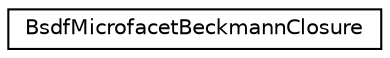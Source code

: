 digraph G
{
  edge [fontname="Helvetica",fontsize="10",labelfontname="Helvetica",labelfontsize="10"];
  node [fontname="Helvetica",fontsize="10",shape=record];
  rankdir=LR;
  Node1 [label="BsdfMicrofacetBeckmannClosure",height=0.2,width=0.4,color="black", fillcolor="white", style="filled",URL="$de/de5/structBsdfMicrofacetBeckmannClosure.html"];
}
